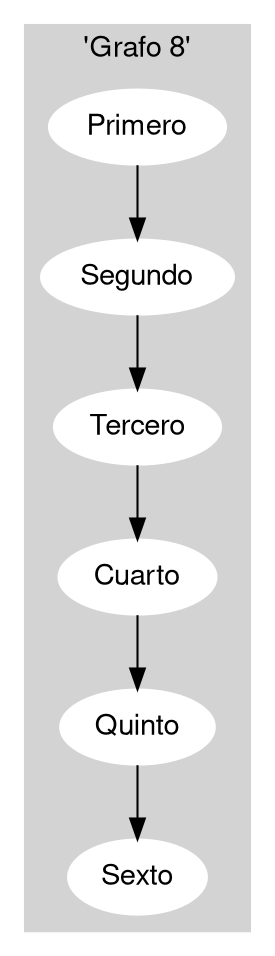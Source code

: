 digraph G {
	fontname="Helvetica,Arial,sans-serif"
	node [fontname="Helvetica,Arial,sans-serif"]
	edge [fontname="Helvetica,Arial,sans-serif"]

	subgraph cluster_0 {
		style=filled;
		color=lightgrey;
		node [style=filled,color=white];
"Primero"
"Segundo"
"Tercero"
"Cuarto"
"Quinto"
"Sexto"
;label="'Grafo 8'";}"Primero" -> "Segundo";"Segundo" -> "Tercero";"Tercero" -> "Cuarto";"Cuarto" -> "Quinto";"Quinto" -> "Sexto";}